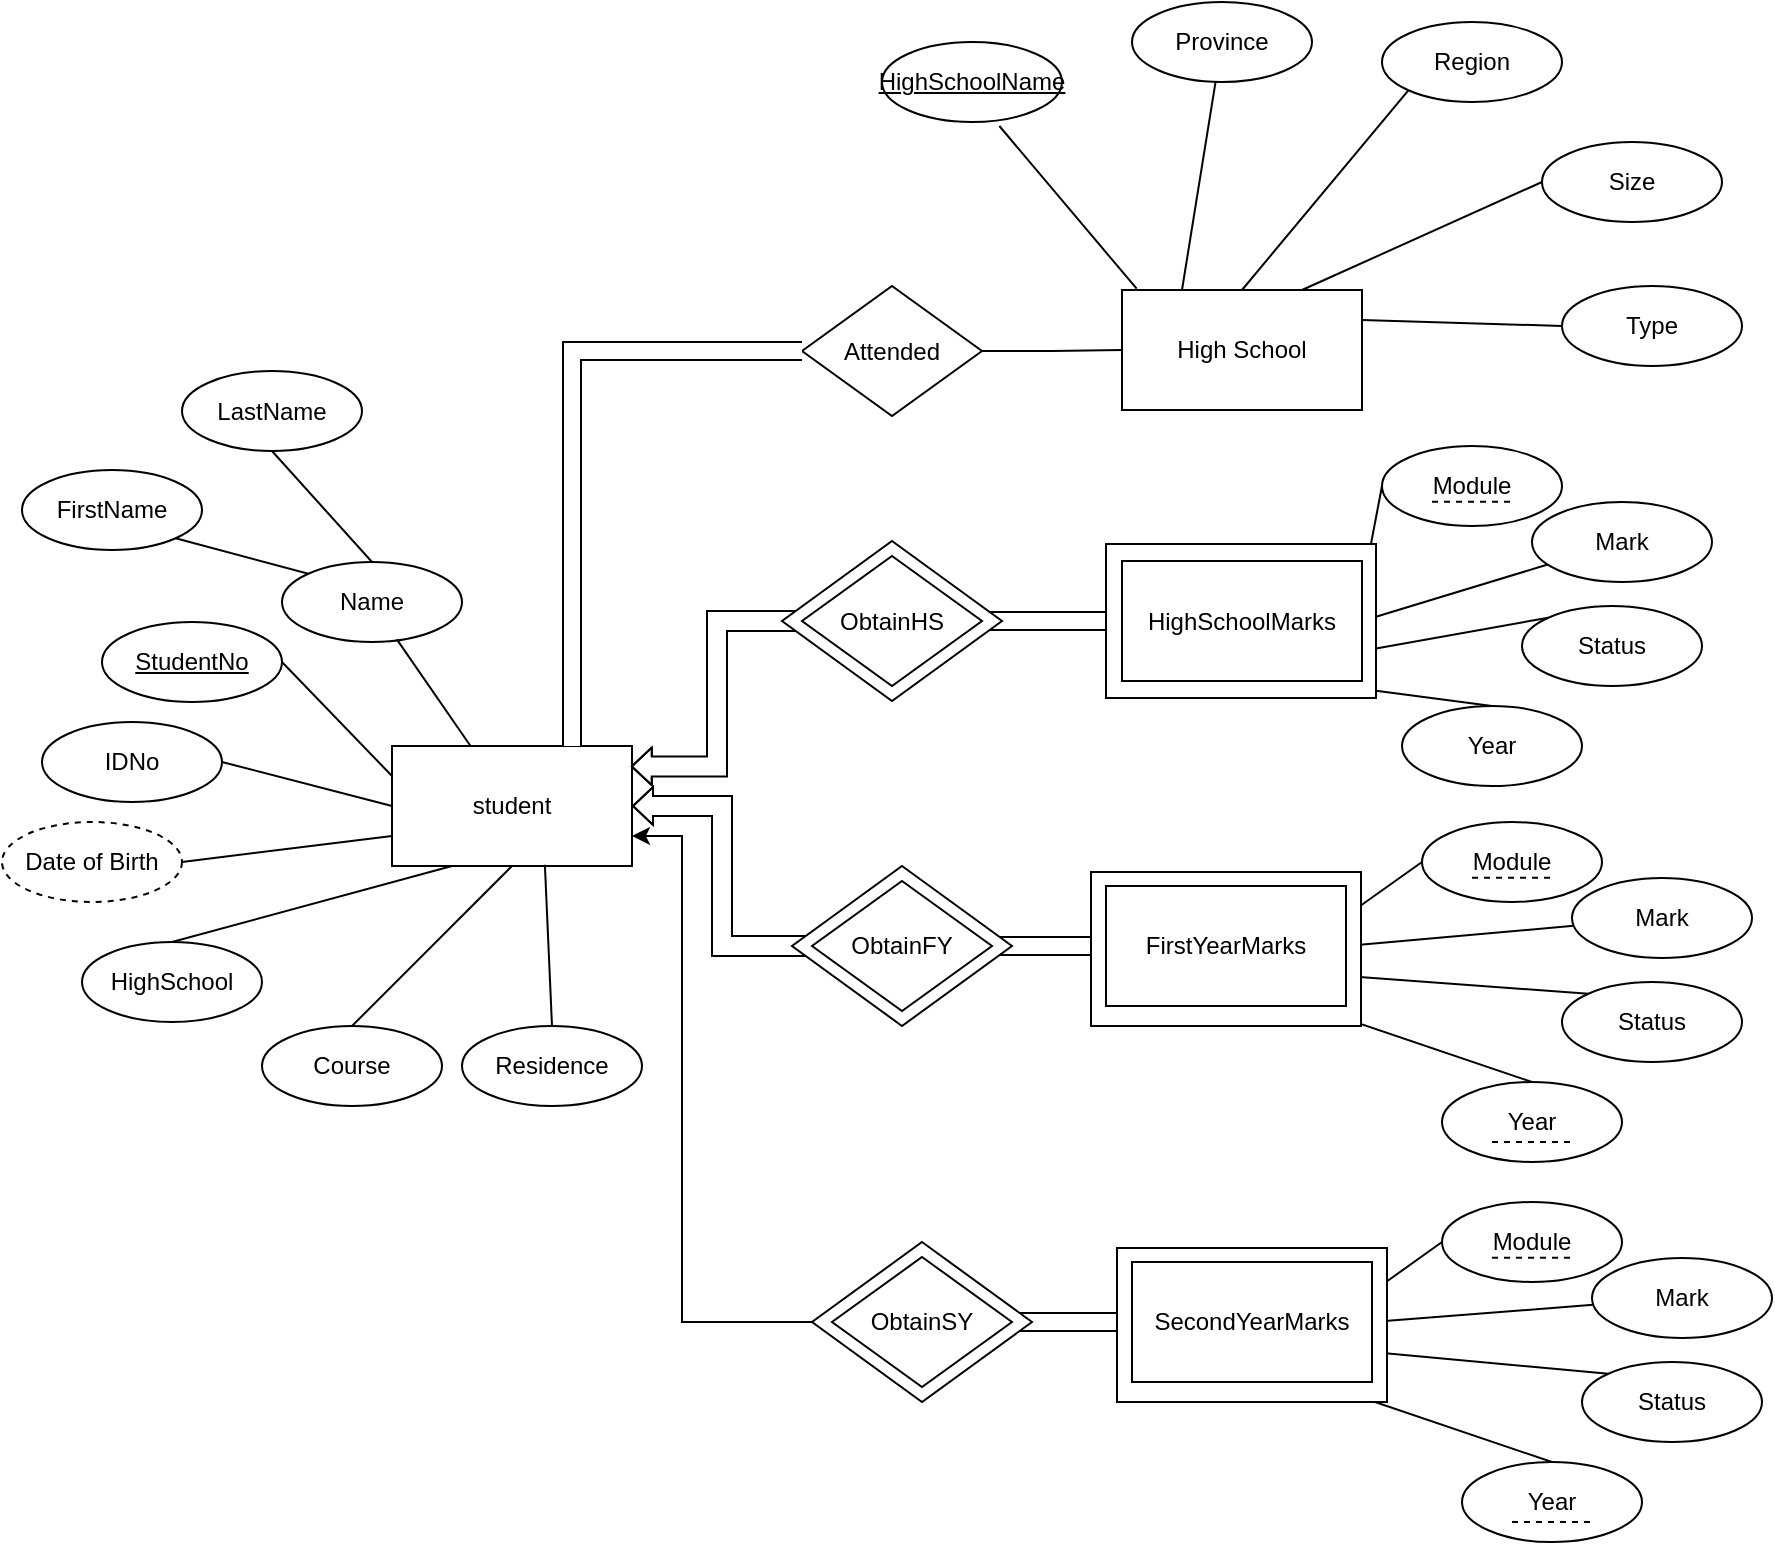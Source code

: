 <mxfile version="24.3.1" type="github">
  <diagram id="R2lEEEUBdFMjLlhIrx00" name="Page-1">
    <mxGraphModel dx="1867" dy="1734" grid="1" gridSize="10" guides="1" tooltips="1" connect="1" arrows="1" fold="1" page="1" pageScale="1" pageWidth="850" pageHeight="1100" math="0" shadow="0" extFonts="Permanent Marker^https://fonts.googleapis.com/css?family=Permanent+Marker">
      <root>
        <mxCell id="0" />
        <mxCell id="1" parent="0" />
        <mxCell id="IhdsTtRUpXvqoFYhtNvG-109" style="edgeStyle=orthogonalEdgeStyle;rounded=0;orthogonalLoop=1;jettySize=auto;html=1;entryX=1;entryY=0.75;entryDx=0;entryDy=0;" edge="1" parent="1" source="IhdsTtRUpXvqoFYhtNvG-47" target="IhdsTtRUpXvqoFYhtNvG-1">
          <mxGeometry relative="1" as="geometry">
            <Array as="points">
              <mxPoint x="200" y="630" />
              <mxPoint x="200" y="387" />
            </Array>
          </mxGeometry>
        </mxCell>
        <mxCell id="IhdsTtRUpXvqoFYhtNvG-107" value="" style="shape=filledEdge;curved=0;rounded=0;fixDash=1;endArrow=none;strokeWidth=10;fillColor=#ffffff;edgeStyle=orthogonalEdgeStyle;html=1;exitX=1;exitY=0.5;exitDx=0;exitDy=0;entryX=0;entryY=0.5;entryDx=0;entryDy=0;" edge="1" parent="1" source="IhdsTtRUpXvqoFYhtNvG-47" target="IhdsTtRUpXvqoFYhtNvG-91">
          <mxGeometry width="60" height="40" relative="1" as="geometry">
            <mxPoint x="368" y="629.41" as="sourcePoint" />
            <mxPoint x="425" y="629.41" as="targetPoint" />
          </mxGeometry>
        </mxCell>
        <mxCell id="IhdsTtRUpXvqoFYhtNvG-104" value="" style="shape=filledEdge;curved=0;rounded=0;fixDash=1;endArrow=none;strokeWidth=10;fillColor=#ffffff;edgeStyle=orthogonalEdgeStyle;html=1;exitX=1;exitY=0.5;exitDx=0;exitDy=0;entryX=0;entryY=0.5;entryDx=0;entryDy=0;" edge="1" parent="1" source="IhdsTtRUpXvqoFYhtNvG-103" target="IhdsTtRUpXvqoFYhtNvG-4">
          <mxGeometry width="60" height="40" relative="1" as="geometry">
            <mxPoint x="360" y="402" as="sourcePoint" />
            <mxPoint x="430" y="402" as="targetPoint" />
          </mxGeometry>
        </mxCell>
        <mxCell id="IhdsTtRUpXvqoFYhtNvG-1" value="student" style="rounded=0;whiteSpace=wrap;html=1;" vertex="1" parent="1">
          <mxGeometry x="55" y="342" width="120" height="60" as="geometry" />
        </mxCell>
        <mxCell id="IhdsTtRUpXvqoFYhtNvG-2" value="High School" style="rounded=0;whiteSpace=wrap;html=1;" vertex="1" parent="1">
          <mxGeometry x="420" y="114" width="120" height="60" as="geometry" />
        </mxCell>
        <mxCell id="IhdsTtRUpXvqoFYhtNvG-7" value="Name" style="ellipse;whiteSpace=wrap;html=1;" vertex="1" parent="1">
          <mxGeometry y="250" width="90" height="40" as="geometry" />
        </mxCell>
        <mxCell id="IhdsTtRUpXvqoFYhtNvG-8" value="FirstName" style="ellipse;whiteSpace=wrap;html=1;" vertex="1" parent="1">
          <mxGeometry x="-130" y="204" width="90" height="40" as="geometry" />
        </mxCell>
        <mxCell id="IhdsTtRUpXvqoFYhtNvG-9" value="LastName" style="ellipse;whiteSpace=wrap;html=1;" vertex="1" parent="1">
          <mxGeometry x="-50" y="154.5" width="90" height="40" as="geometry" />
        </mxCell>
        <mxCell id="IhdsTtRUpXvqoFYhtNvG-19" value="Date of Birth" style="ellipse;whiteSpace=wrap;html=1;dashed=1;" vertex="1" parent="1">
          <mxGeometry x="-140" y="380" width="90" height="40" as="geometry" />
        </mxCell>
        <mxCell id="IhdsTtRUpXvqoFYhtNvG-20" value="IDNo" style="ellipse;whiteSpace=wrap;html=1;" vertex="1" parent="1">
          <mxGeometry x="-120" y="330" width="90" height="40" as="geometry" />
        </mxCell>
        <mxCell id="IhdsTtRUpXvqoFYhtNvG-21" value="&lt;u&gt;StudentNo&lt;/u&gt;" style="ellipse;whiteSpace=wrap;html=1;" vertex="1" parent="1">
          <mxGeometry x="-90" y="280" width="90" height="40" as="geometry" />
        </mxCell>
        <mxCell id="IhdsTtRUpXvqoFYhtNvG-22" value="HighSchool" style="ellipse;whiteSpace=wrap;html=1;" vertex="1" parent="1">
          <mxGeometry x="-100" y="440" width="90" height="40" as="geometry" />
        </mxCell>
        <mxCell id="IhdsTtRUpXvqoFYhtNvG-24" value="" style="endArrow=none;html=1;rounded=0;entryX=0.638;entryY=0.967;entryDx=0;entryDy=0;entryPerimeter=0;" edge="1" parent="1" source="IhdsTtRUpXvqoFYhtNvG-1" target="IhdsTtRUpXvqoFYhtNvG-7">
          <mxGeometry width="50" height="50" relative="1" as="geometry">
            <mxPoint y="362" as="sourcePoint" />
            <mxPoint x="50" y="312" as="targetPoint" />
          </mxGeometry>
        </mxCell>
        <mxCell id="IhdsTtRUpXvqoFYhtNvG-25" value="" style="endArrow=none;html=1;rounded=0;exitX=0;exitY=0.25;exitDx=0;exitDy=0;entryX=1;entryY=0.5;entryDx=0;entryDy=0;" edge="1" parent="1" source="IhdsTtRUpXvqoFYhtNvG-1" target="IhdsTtRUpXvqoFYhtNvG-21">
          <mxGeometry width="50" height="50" relative="1" as="geometry">
            <mxPoint x="25" y="402" as="sourcePoint" />
            <mxPoint x="-15" y="356" as="targetPoint" />
          </mxGeometry>
        </mxCell>
        <mxCell id="IhdsTtRUpXvqoFYhtNvG-26" value="" style="endArrow=none;html=1;rounded=0;entryX=1;entryY=0.5;entryDx=0;entryDy=0;exitX=0;exitY=0.5;exitDx=0;exitDy=0;" edge="1" parent="1" source="IhdsTtRUpXvqoFYhtNvG-1" target="IhdsTtRUpXvqoFYhtNvG-20">
          <mxGeometry width="50" height="50" relative="1" as="geometry">
            <mxPoint x="50" y="370" as="sourcePoint" />
            <mxPoint x="-35" y="412" as="targetPoint" />
          </mxGeometry>
        </mxCell>
        <mxCell id="IhdsTtRUpXvqoFYhtNvG-27" value="" style="endArrow=none;html=1;rounded=0;entryX=1;entryY=0.5;entryDx=0;entryDy=0;exitX=0;exitY=0.75;exitDx=0;exitDy=0;" edge="1" parent="1" source="IhdsTtRUpXvqoFYhtNvG-1" target="IhdsTtRUpXvqoFYhtNvG-19">
          <mxGeometry width="50" height="50" relative="1" as="geometry">
            <mxPoint x="50" y="390" as="sourcePoint" />
            <mxPoint x="-30" y="422" as="targetPoint" />
          </mxGeometry>
        </mxCell>
        <mxCell id="IhdsTtRUpXvqoFYhtNvG-28" value="" style="endArrow=none;html=1;rounded=0;exitX=0.25;exitY=1;exitDx=0;exitDy=0;entryX=0.5;entryY=0;entryDx=0;entryDy=0;" edge="1" parent="1" source="IhdsTtRUpXvqoFYhtNvG-1" target="IhdsTtRUpXvqoFYhtNvG-22">
          <mxGeometry width="50" height="50" relative="1" as="geometry">
            <mxPoint x="72" y="412" as="sourcePoint" />
            <mxPoint x="-5" y="492" as="targetPoint" />
          </mxGeometry>
        </mxCell>
        <mxCell id="IhdsTtRUpXvqoFYhtNvG-45" style="edgeStyle=orthogonalEdgeStyle;rounded=0;orthogonalLoop=1;jettySize=auto;html=1;exitX=1;exitY=0.5;exitDx=0;exitDy=0;endArrow=none;endFill=0;" edge="1" parent="1" source="IhdsTtRUpXvqoFYhtNvG-30" target="IhdsTtRUpXvqoFYhtNvG-2">
          <mxGeometry relative="1" as="geometry" />
        </mxCell>
        <mxCell id="IhdsTtRUpXvqoFYhtNvG-30" value="Attended" style="rhombus;whiteSpace=wrap;html=1;" vertex="1" parent="1">
          <mxGeometry x="260" y="112" width="90" height="65" as="geometry" />
        </mxCell>
        <mxCell id="IhdsTtRUpXvqoFYhtNvG-33" value="&lt;u&gt;HighSchoolName&lt;/u&gt;" style="ellipse;whiteSpace=wrap;html=1;" vertex="1" parent="1">
          <mxGeometry x="300" y="-10" width="90" height="40" as="geometry" />
        </mxCell>
        <mxCell id="IhdsTtRUpXvqoFYhtNvG-34" value="Province" style="ellipse;whiteSpace=wrap;html=1;" vertex="1" parent="1">
          <mxGeometry x="425" y="-30" width="90" height="40" as="geometry" />
        </mxCell>
        <mxCell id="IhdsTtRUpXvqoFYhtNvG-35" value="Region" style="ellipse;whiteSpace=wrap;html=1;" vertex="1" parent="1">
          <mxGeometry x="550" y="-20" width="90" height="40" as="geometry" />
        </mxCell>
        <mxCell id="IhdsTtRUpXvqoFYhtNvG-36" value="Size" style="ellipse;whiteSpace=wrap;html=1;" vertex="1" parent="1">
          <mxGeometry x="630" y="40" width="90" height="40" as="geometry" />
        </mxCell>
        <mxCell id="IhdsTtRUpXvqoFYhtNvG-38" value="Type" style="ellipse;whiteSpace=wrap;html=1;" vertex="1" parent="1">
          <mxGeometry x="640" y="112" width="90" height="40" as="geometry" />
        </mxCell>
        <mxCell id="IhdsTtRUpXvqoFYhtNvG-39" value="" style="endArrow=none;html=1;rounded=0;entryX=0.652;entryY=1.05;entryDx=0;entryDy=0;entryPerimeter=0;exitX=0.061;exitY=-0.011;exitDx=0;exitDy=0;exitPerimeter=0;" edge="1" parent="1" source="IhdsTtRUpXvqoFYhtNvG-2" target="IhdsTtRUpXvqoFYhtNvG-33">
          <mxGeometry width="50" height="50" relative="1" as="geometry">
            <mxPoint x="425" y="83" as="sourcePoint" />
            <mxPoint x="365" y="37" as="targetPoint" />
          </mxGeometry>
        </mxCell>
        <mxCell id="IhdsTtRUpXvqoFYhtNvG-40" value="" style="endArrow=none;html=1;rounded=0;exitX=0.25;exitY=0;exitDx=0;exitDy=0;" edge="1" parent="1" source="IhdsTtRUpXvqoFYhtNvG-2" target="IhdsTtRUpXvqoFYhtNvG-34">
          <mxGeometry width="50" height="50" relative="1" as="geometry">
            <mxPoint x="437" y="119" as="sourcePoint" />
            <mxPoint x="369" y="42" as="targetPoint" />
          </mxGeometry>
        </mxCell>
        <mxCell id="IhdsTtRUpXvqoFYhtNvG-41" value="" style="endArrow=none;html=1;rounded=0;exitX=0.5;exitY=0;exitDx=0;exitDy=0;entryX=0;entryY=1;entryDx=0;entryDy=0;" edge="1" parent="1" source="IhdsTtRUpXvqoFYhtNvG-2" target="IhdsTtRUpXvqoFYhtNvG-35">
          <mxGeometry width="50" height="50" relative="1" as="geometry">
            <mxPoint x="460" y="120" as="sourcePoint" />
            <mxPoint x="477" y="20" as="targetPoint" />
          </mxGeometry>
        </mxCell>
        <mxCell id="IhdsTtRUpXvqoFYhtNvG-42" value="" style="endArrow=none;html=1;rounded=0;entryX=0;entryY=0.5;entryDx=0;entryDy=0;exitX=0.75;exitY=0;exitDx=0;exitDy=0;" edge="1" parent="1" source="IhdsTtRUpXvqoFYhtNvG-2" target="IhdsTtRUpXvqoFYhtNvG-36">
          <mxGeometry width="50" height="50" relative="1" as="geometry">
            <mxPoint x="510" y="110" as="sourcePoint" />
            <mxPoint x="573" y="24" as="targetPoint" />
          </mxGeometry>
        </mxCell>
        <mxCell id="IhdsTtRUpXvqoFYhtNvG-43" value="" style="endArrow=none;html=1;rounded=0;entryX=0;entryY=0.5;entryDx=0;entryDy=0;exitX=1;exitY=0.25;exitDx=0;exitDy=0;" edge="1" parent="1" source="IhdsTtRUpXvqoFYhtNvG-2" target="IhdsTtRUpXvqoFYhtNvG-38">
          <mxGeometry width="50" height="50" relative="1" as="geometry">
            <mxPoint x="520" y="120" as="sourcePoint" />
            <mxPoint x="640" y="70" as="targetPoint" />
          </mxGeometry>
        </mxCell>
        <mxCell id="IhdsTtRUpXvqoFYhtNvG-51" value="" style="shape=filledEdge;curved=0;rounded=0;fixDash=1;endArrow=none;strokeWidth=10;fillColor=#ffffff;edgeStyle=orthogonalEdgeStyle;html=1;exitX=0.75;exitY=0;exitDx=0;exitDy=0;entryX=0;entryY=0.5;entryDx=0;entryDy=0;" edge="1" parent="1" source="IhdsTtRUpXvqoFYhtNvG-1" target="IhdsTtRUpXvqoFYhtNvG-30">
          <mxGeometry width="60" height="40" relative="1" as="geometry">
            <mxPoint x="-40" y="100" as="sourcePoint" />
            <mxPoint x="20" y="60" as="targetPoint" />
          </mxGeometry>
        </mxCell>
        <mxCell id="IhdsTtRUpXvqoFYhtNvG-55" value="" style="shape=filledEdge;curved=0;rounded=0;fixDash=1;endArrow=none;strokeWidth=10;fillColor=#ffffff;edgeStyle=orthogonalEdgeStyle;html=1;exitX=1;exitY=0.5;exitDx=0;exitDy=0;entryX=0;entryY=0.5;entryDx=0;entryDy=0;" edge="1" parent="1" source="IhdsTtRUpXvqoFYhtNvG-48" target="IhdsTtRUpXvqoFYhtNvG-3">
          <mxGeometry width="60" height="40" relative="1" as="geometry">
            <mxPoint x="125" y="322" as="sourcePoint" />
            <mxPoint x="270" y="155" as="targetPoint" />
          </mxGeometry>
        </mxCell>
        <mxCell id="IhdsTtRUpXvqoFYhtNvG-58" style="edgeStyle=orthogonalEdgeStyle;rounded=0;orthogonalLoop=1;jettySize=auto;html=1;exitX=0;exitY=0.5;exitDx=0;exitDy=0;entryX=0.995;entryY=0.17;entryDx=0;entryDy=0;entryPerimeter=0;shape=flexArrow;endWidth=7.857;endSize=3;startSize=0;" edge="1" parent="1" source="IhdsTtRUpXvqoFYhtNvG-48" target="IhdsTtRUpXvqoFYhtNvG-1">
          <mxGeometry relative="1" as="geometry" />
        </mxCell>
        <mxCell id="IhdsTtRUpXvqoFYhtNvG-60" value="Module" style="ellipse;whiteSpace=wrap;html=1;" vertex="1" parent="1">
          <mxGeometry x="550" y="192" width="90" height="40" as="geometry" />
        </mxCell>
        <mxCell id="IhdsTtRUpXvqoFYhtNvG-61" value="Mark" style="ellipse;whiteSpace=wrap;html=1;" vertex="1" parent="1">
          <mxGeometry x="625" y="220" width="90" height="40" as="geometry" />
        </mxCell>
        <mxCell id="IhdsTtRUpXvqoFYhtNvG-62" value="Status" style="ellipse;whiteSpace=wrap;html=1;" vertex="1" parent="1">
          <mxGeometry x="620" y="272" width="90" height="40" as="geometry" />
        </mxCell>
        <mxCell id="IhdsTtRUpXvqoFYhtNvG-67" value="" style="endArrow=none;html=1;rounded=0;entryX=0;entryY=0.5;entryDx=0;entryDy=0;exitX=1;exitY=0.25;exitDx=0;exitDy=0;" edge="1" parent="1" source="IhdsTtRUpXvqoFYhtNvG-3" target="IhdsTtRUpXvqoFYhtNvG-60">
          <mxGeometry width="50" height="50" relative="1" as="geometry">
            <mxPoint x="490" y="260" as="sourcePoint" />
            <mxPoint x="523" y="236" as="targetPoint" />
          </mxGeometry>
        </mxCell>
        <mxCell id="IhdsTtRUpXvqoFYhtNvG-68" value="" style="endArrow=none;html=1;rounded=0;exitX=1;exitY=0.5;exitDx=0;exitDy=0;" edge="1" parent="1" source="IhdsTtRUpXvqoFYhtNvG-3" target="IhdsTtRUpXvqoFYhtNvG-61">
          <mxGeometry width="50" height="50" relative="1" as="geometry">
            <mxPoint x="550" y="275" as="sourcePoint" />
            <mxPoint x="610" y="250" as="targetPoint" />
          </mxGeometry>
        </mxCell>
        <mxCell id="IhdsTtRUpXvqoFYhtNvG-70" value="" style="endArrow=none;html=1;rounded=0;exitX=1;exitY=0.75;exitDx=0;exitDy=0;entryX=0;entryY=0;entryDx=0;entryDy=0;" edge="1" parent="1" source="IhdsTtRUpXvqoFYhtNvG-3" target="IhdsTtRUpXvqoFYhtNvG-62">
          <mxGeometry width="50" height="50" relative="1" as="geometry">
            <mxPoint x="550" y="290" as="sourcePoint" />
            <mxPoint x="621" y="297" as="targetPoint" />
          </mxGeometry>
        </mxCell>
        <mxCell id="IhdsTtRUpXvqoFYhtNvG-71" value="Year" style="ellipse;whiteSpace=wrap;html=1;" vertex="1" parent="1">
          <mxGeometry x="560" y="322" width="90" height="40" as="geometry" />
        </mxCell>
        <mxCell id="IhdsTtRUpXvqoFYhtNvG-72" value="" style="endArrow=none;html=1;rounded=0;exitX=0.75;exitY=1;exitDx=0;exitDy=0;entryX=0.5;entryY=0;entryDx=0;entryDy=0;" edge="1" parent="1" source="IhdsTtRUpXvqoFYhtNvG-3" target="IhdsTtRUpXvqoFYhtNvG-71">
          <mxGeometry width="50" height="50" relative="1" as="geometry">
            <mxPoint x="550" y="305" as="sourcePoint" />
            <mxPoint x="633" y="316" as="targetPoint" />
          </mxGeometry>
        </mxCell>
        <mxCell id="IhdsTtRUpXvqoFYhtNvG-75" value="" style="endArrow=none;html=1;rounded=0;dashed=1;" edge="1" parent="1">
          <mxGeometry width="50" height="50" relative="1" as="geometry">
            <mxPoint x="575" y="219.86" as="sourcePoint" />
            <mxPoint x="615" y="219.86" as="targetPoint" />
          </mxGeometry>
        </mxCell>
        <mxCell id="IhdsTtRUpXvqoFYhtNvG-76" value="" style="rounded=0;whiteSpace=wrap;html=1;" vertex="1" parent="1">
          <mxGeometry x="412" y="241" width="135" height="77" as="geometry" />
        </mxCell>
        <mxCell id="IhdsTtRUpXvqoFYhtNvG-3" value="HighSchoolMarks" style="rounded=0;whiteSpace=wrap;html=1;" vertex="1" parent="1">
          <mxGeometry x="420" y="249.5" width="120" height="60" as="geometry" />
        </mxCell>
        <mxCell id="IhdsTtRUpXvqoFYhtNvG-77" value="ObtainHS" style="rhombus;whiteSpace=wrap;html=1;" vertex="1" parent="1">
          <mxGeometry x="250" y="239.5" width="110" height="80" as="geometry" />
        </mxCell>
        <mxCell id="IhdsTtRUpXvqoFYhtNvG-48" value="ObtainHS" style="rhombus;whiteSpace=wrap;html=1;" vertex="1" parent="1">
          <mxGeometry x="260" y="247" width="90" height="65" as="geometry" />
        </mxCell>
        <mxCell id="IhdsTtRUpXvqoFYhtNvG-78" value="" style="endArrow=none;html=1;rounded=0;exitX=0;exitY=0;exitDx=0;exitDy=0;entryX=1;entryY=1;entryDx=0;entryDy=0;" edge="1" parent="1" source="IhdsTtRUpXvqoFYhtNvG-7" target="IhdsTtRUpXvqoFYhtNvG-8">
          <mxGeometry width="50" height="50" relative="1" as="geometry">
            <mxPoint x="65" y="367" as="sourcePoint" />
            <mxPoint x="10" y="310" as="targetPoint" />
          </mxGeometry>
        </mxCell>
        <mxCell id="IhdsTtRUpXvqoFYhtNvG-79" value="" style="endArrow=none;html=1;rounded=0;exitX=0.5;exitY=0;exitDx=0;exitDy=0;entryX=0.5;entryY=1;entryDx=0;entryDy=0;" edge="1" parent="1" source="IhdsTtRUpXvqoFYhtNvG-7" target="IhdsTtRUpXvqoFYhtNvG-9">
          <mxGeometry width="50" height="50" relative="1" as="geometry">
            <mxPoint x="23" y="266" as="sourcePoint" />
            <mxPoint x="-43" y="248" as="targetPoint" />
          </mxGeometry>
        </mxCell>
        <mxCell id="IhdsTtRUpXvqoFYhtNvG-80" style="edgeStyle=orthogonalEdgeStyle;rounded=0;orthogonalLoop=1;jettySize=auto;html=1;exitX=0;exitY=0.5;exitDx=0;exitDy=0;entryX=1;entryY=0.5;entryDx=0;entryDy=0;shape=flexArrow;endWidth=7.857;endSize=3;startSize=0;" edge="1" parent="1" source="IhdsTtRUpXvqoFYhtNvG-103" target="IhdsTtRUpXvqoFYhtNvG-1">
          <mxGeometry relative="1" as="geometry">
            <mxPoint x="255" y="444.5" as="sourcePoint" />
            <mxPoint x="184" y="332" as="targetPoint" />
          </mxGeometry>
        </mxCell>
        <mxCell id="IhdsTtRUpXvqoFYhtNvG-81" value="Module" style="ellipse;whiteSpace=wrap;html=1;" vertex="1" parent="1">
          <mxGeometry x="570" y="380" width="90" height="40" as="geometry" />
        </mxCell>
        <mxCell id="IhdsTtRUpXvqoFYhtNvG-82" value="Mark" style="ellipse;whiteSpace=wrap;html=1;" vertex="1" parent="1">
          <mxGeometry x="645" y="408" width="90" height="40" as="geometry" />
        </mxCell>
        <mxCell id="IhdsTtRUpXvqoFYhtNvG-83" value="Status" style="ellipse;whiteSpace=wrap;html=1;" vertex="1" parent="1">
          <mxGeometry x="640" y="460" width="90" height="40" as="geometry" />
        </mxCell>
        <mxCell id="IhdsTtRUpXvqoFYhtNvG-84" value="" style="endArrow=none;html=1;rounded=0;entryX=0;entryY=0.5;entryDx=0;entryDy=0;exitX=1;exitY=0.25;exitDx=0;exitDy=0;" edge="1" parent="1" target="IhdsTtRUpXvqoFYhtNvG-81" source="IhdsTtRUpXvqoFYhtNvG-4">
          <mxGeometry width="50" height="50" relative="1" as="geometry">
            <mxPoint x="560" y="452" as="sourcePoint" />
            <mxPoint x="543" y="424" as="targetPoint" />
          </mxGeometry>
        </mxCell>
        <mxCell id="IhdsTtRUpXvqoFYhtNvG-85" value="" style="endArrow=none;html=1;rounded=0;exitX=1;exitY=0.5;exitDx=0;exitDy=0;" edge="1" parent="1" target="IhdsTtRUpXvqoFYhtNvG-82" source="IhdsTtRUpXvqoFYhtNvG-4">
          <mxGeometry width="50" height="50" relative="1" as="geometry">
            <mxPoint x="560" y="467" as="sourcePoint" />
            <mxPoint x="630" y="438" as="targetPoint" />
          </mxGeometry>
        </mxCell>
        <mxCell id="IhdsTtRUpXvqoFYhtNvG-86" value="" style="endArrow=none;html=1;rounded=0;exitX=1;exitY=0.75;exitDx=0;exitDy=0;entryX=0;entryY=0;entryDx=0;entryDy=0;" edge="1" parent="1" target="IhdsTtRUpXvqoFYhtNvG-83" source="IhdsTtRUpXvqoFYhtNvG-4">
          <mxGeometry width="50" height="50" relative="1" as="geometry">
            <mxPoint x="560" y="482" as="sourcePoint" />
            <mxPoint x="641" y="485" as="targetPoint" />
          </mxGeometry>
        </mxCell>
        <mxCell id="IhdsTtRUpXvqoFYhtNvG-87" value="Year" style="ellipse;whiteSpace=wrap;html=1;" vertex="1" parent="1">
          <mxGeometry x="580" y="510" width="90" height="40" as="geometry" />
        </mxCell>
        <mxCell id="IhdsTtRUpXvqoFYhtNvG-88" value="" style="endArrow=none;html=1;rounded=0;dashed=1;" edge="1" parent="1">
          <mxGeometry width="50" height="50" relative="1" as="geometry">
            <mxPoint x="595" y="407.86" as="sourcePoint" />
            <mxPoint x="635" y="407.86" as="targetPoint" />
          </mxGeometry>
        </mxCell>
        <mxCell id="IhdsTtRUpXvqoFYhtNvG-89" value="" style="endArrow=none;html=1;rounded=0;exitX=1;exitY=0.75;exitDx=0;exitDy=0;entryX=0.5;entryY=0;entryDx=0;entryDy=0;" edge="1" parent="1" target="IhdsTtRUpXvqoFYhtNvG-87">
          <mxGeometry width="50" height="50" relative="1" as="geometry">
            <mxPoint x="507" y="470" as="sourcePoint" />
            <mxPoint x="625" y="481" as="targetPoint" />
          </mxGeometry>
        </mxCell>
        <mxCell id="IhdsTtRUpXvqoFYhtNvG-90" value="" style="endArrow=none;html=1;rounded=0;dashed=1;" edge="1" parent="1">
          <mxGeometry width="50" height="50" relative="1" as="geometry">
            <mxPoint x="605" y="540" as="sourcePoint" />
            <mxPoint x="645" y="540" as="targetPoint" />
          </mxGeometry>
        </mxCell>
        <mxCell id="IhdsTtRUpXvqoFYhtNvG-92" value="Module" style="ellipse;whiteSpace=wrap;html=1;" vertex="1" parent="1">
          <mxGeometry x="580" y="570" width="90" height="40" as="geometry" />
        </mxCell>
        <mxCell id="IhdsTtRUpXvqoFYhtNvG-93" value="Mark" style="ellipse;whiteSpace=wrap;html=1;" vertex="1" parent="1">
          <mxGeometry x="655" y="598" width="90" height="40" as="geometry" />
        </mxCell>
        <mxCell id="IhdsTtRUpXvqoFYhtNvG-94" value="Status" style="ellipse;whiteSpace=wrap;html=1;" vertex="1" parent="1">
          <mxGeometry x="650" y="650" width="90" height="40" as="geometry" />
        </mxCell>
        <mxCell id="IhdsTtRUpXvqoFYhtNvG-95" value="" style="endArrow=none;html=1;rounded=0;entryX=0;entryY=0.5;entryDx=0;entryDy=0;exitX=1;exitY=0.25;exitDx=0;exitDy=0;" edge="1" parent="1" source="IhdsTtRUpXvqoFYhtNvG-91" target="IhdsTtRUpXvqoFYhtNvG-92">
          <mxGeometry width="50" height="50" relative="1" as="geometry">
            <mxPoint x="570" y="642" as="sourcePoint" />
            <mxPoint x="553" y="614" as="targetPoint" />
          </mxGeometry>
        </mxCell>
        <mxCell id="IhdsTtRUpXvqoFYhtNvG-96" value="" style="endArrow=none;html=1;rounded=0;exitX=1;exitY=0.5;exitDx=0;exitDy=0;" edge="1" parent="1" source="IhdsTtRUpXvqoFYhtNvG-91" target="IhdsTtRUpXvqoFYhtNvG-93">
          <mxGeometry width="50" height="50" relative="1" as="geometry">
            <mxPoint x="570" y="657" as="sourcePoint" />
            <mxPoint x="640" y="628" as="targetPoint" />
          </mxGeometry>
        </mxCell>
        <mxCell id="IhdsTtRUpXvqoFYhtNvG-97" value="" style="endArrow=none;html=1;rounded=0;exitX=1;exitY=0.75;exitDx=0;exitDy=0;entryX=0;entryY=0;entryDx=0;entryDy=0;" edge="1" parent="1" source="IhdsTtRUpXvqoFYhtNvG-91" target="IhdsTtRUpXvqoFYhtNvG-94">
          <mxGeometry width="50" height="50" relative="1" as="geometry">
            <mxPoint x="570" y="672" as="sourcePoint" />
            <mxPoint x="651" y="675" as="targetPoint" />
          </mxGeometry>
        </mxCell>
        <mxCell id="IhdsTtRUpXvqoFYhtNvG-98" value="Year" style="ellipse;whiteSpace=wrap;html=1;" vertex="1" parent="1">
          <mxGeometry x="590" y="700" width="90" height="40" as="geometry" />
        </mxCell>
        <mxCell id="IhdsTtRUpXvqoFYhtNvG-99" value="" style="endArrow=none;html=1;rounded=0;dashed=1;" edge="1" parent="1">
          <mxGeometry width="50" height="50" relative="1" as="geometry">
            <mxPoint x="605" y="597.86" as="sourcePoint" />
            <mxPoint x="645" y="597.86" as="targetPoint" />
          </mxGeometry>
        </mxCell>
        <mxCell id="IhdsTtRUpXvqoFYhtNvG-100" value="" style="endArrow=none;html=1;rounded=0;exitX=1;exitY=0.75;exitDx=0;exitDy=0;entryX=0.5;entryY=0;entryDx=0;entryDy=0;" edge="1" parent="1" target="IhdsTtRUpXvqoFYhtNvG-98">
          <mxGeometry width="50" height="50" relative="1" as="geometry">
            <mxPoint x="517" y="660" as="sourcePoint" />
            <mxPoint x="635" y="671" as="targetPoint" />
          </mxGeometry>
        </mxCell>
        <mxCell id="IhdsTtRUpXvqoFYhtNvG-101" value="" style="endArrow=none;html=1;rounded=0;dashed=1;" edge="1" parent="1">
          <mxGeometry width="50" height="50" relative="1" as="geometry">
            <mxPoint x="615" y="730" as="sourcePoint" />
            <mxPoint x="655" y="730" as="targetPoint" />
          </mxGeometry>
        </mxCell>
        <mxCell id="IhdsTtRUpXvqoFYhtNvG-102" value="ObtainHS" style="rhombus;whiteSpace=wrap;html=1;" vertex="1" parent="1">
          <mxGeometry x="255" y="402" width="110" height="80" as="geometry" />
        </mxCell>
        <mxCell id="IhdsTtRUpXvqoFYhtNvG-103" value="ObtainFY" style="rhombus;whiteSpace=wrap;html=1;" vertex="1" parent="1">
          <mxGeometry x="265" y="409.5" width="90" height="65" as="geometry" />
        </mxCell>
        <mxCell id="IhdsTtRUpXvqoFYhtNvG-105" value="" style="rounded=0;whiteSpace=wrap;html=1;" vertex="1" parent="1">
          <mxGeometry x="404.5" y="405" width="135" height="77" as="geometry" />
        </mxCell>
        <mxCell id="IhdsTtRUpXvqoFYhtNvG-4" value="FirstYearMarks" style="rounded=0;whiteSpace=wrap;html=1;" vertex="1" parent="1">
          <mxGeometry x="412" y="412" width="120" height="60" as="geometry" />
        </mxCell>
        <mxCell id="IhdsTtRUpXvqoFYhtNvG-106" value="ObtainHS" style="rhombus;whiteSpace=wrap;html=1;" vertex="1" parent="1">
          <mxGeometry x="265" y="590" width="110" height="80" as="geometry" />
        </mxCell>
        <mxCell id="IhdsTtRUpXvqoFYhtNvG-47" value="ObtainSY" style="rhombus;whiteSpace=wrap;html=1;" vertex="1" parent="1">
          <mxGeometry x="275" y="597.5" width="90" height="65" as="geometry" />
        </mxCell>
        <mxCell id="IhdsTtRUpXvqoFYhtNvG-108" value="" style="rounded=0;whiteSpace=wrap;html=1;" vertex="1" parent="1">
          <mxGeometry x="417.5" y="593" width="135" height="77" as="geometry" />
        </mxCell>
        <mxCell id="IhdsTtRUpXvqoFYhtNvG-91" value="SecondYearMarks" style="rounded=0;whiteSpace=wrap;html=1;" vertex="1" parent="1">
          <mxGeometry x="425" y="600" width="120" height="60" as="geometry" />
        </mxCell>
        <mxCell id="IhdsTtRUpXvqoFYhtNvG-110" value="Course" style="ellipse;whiteSpace=wrap;html=1;" vertex="1" parent="1">
          <mxGeometry x="-10" y="482" width="90" height="40" as="geometry" />
        </mxCell>
        <mxCell id="IhdsTtRUpXvqoFYhtNvG-111" value="" style="endArrow=none;html=1;rounded=0;exitX=0.5;exitY=1;exitDx=0;exitDy=0;entryX=0.5;entryY=0;entryDx=0;entryDy=0;" edge="1" parent="1" source="IhdsTtRUpXvqoFYhtNvG-1" target="IhdsTtRUpXvqoFYhtNvG-110">
          <mxGeometry width="50" height="50" relative="1" as="geometry">
            <mxPoint x="95" y="412" as="sourcePoint" />
            <mxPoint x="-45" y="450" as="targetPoint" />
          </mxGeometry>
        </mxCell>
        <mxCell id="IhdsTtRUpXvqoFYhtNvG-112" value="Residence" style="ellipse;whiteSpace=wrap;html=1;" vertex="1" parent="1">
          <mxGeometry x="90" y="482" width="90" height="40" as="geometry" />
        </mxCell>
        <mxCell id="IhdsTtRUpXvqoFYhtNvG-113" value="" style="endArrow=none;html=1;rounded=0;exitX=0.637;exitY=0.989;exitDx=0;exitDy=0;entryX=0.5;entryY=0;entryDx=0;entryDy=0;exitPerimeter=0;" edge="1" parent="1" source="IhdsTtRUpXvqoFYhtNvG-1" target="IhdsTtRUpXvqoFYhtNvG-112">
          <mxGeometry width="50" height="50" relative="1" as="geometry">
            <mxPoint x="125" y="412" as="sourcePoint" />
            <mxPoint x="45" y="492" as="targetPoint" />
          </mxGeometry>
        </mxCell>
      </root>
    </mxGraphModel>
  </diagram>
</mxfile>
